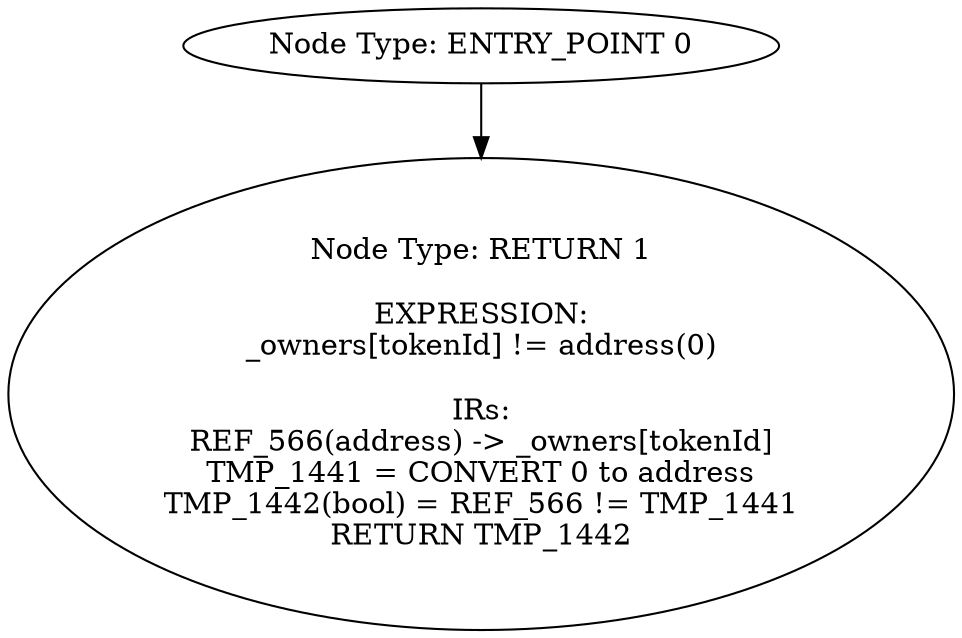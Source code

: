 digraph{
0[label="Node Type: ENTRY_POINT 0
"];
0->1;
1[label="Node Type: RETURN 1

EXPRESSION:
_owners[tokenId] != address(0)

IRs:
REF_566(address) -> _owners[tokenId]
TMP_1441 = CONVERT 0 to address
TMP_1442(bool) = REF_566 != TMP_1441
RETURN TMP_1442"];
}
